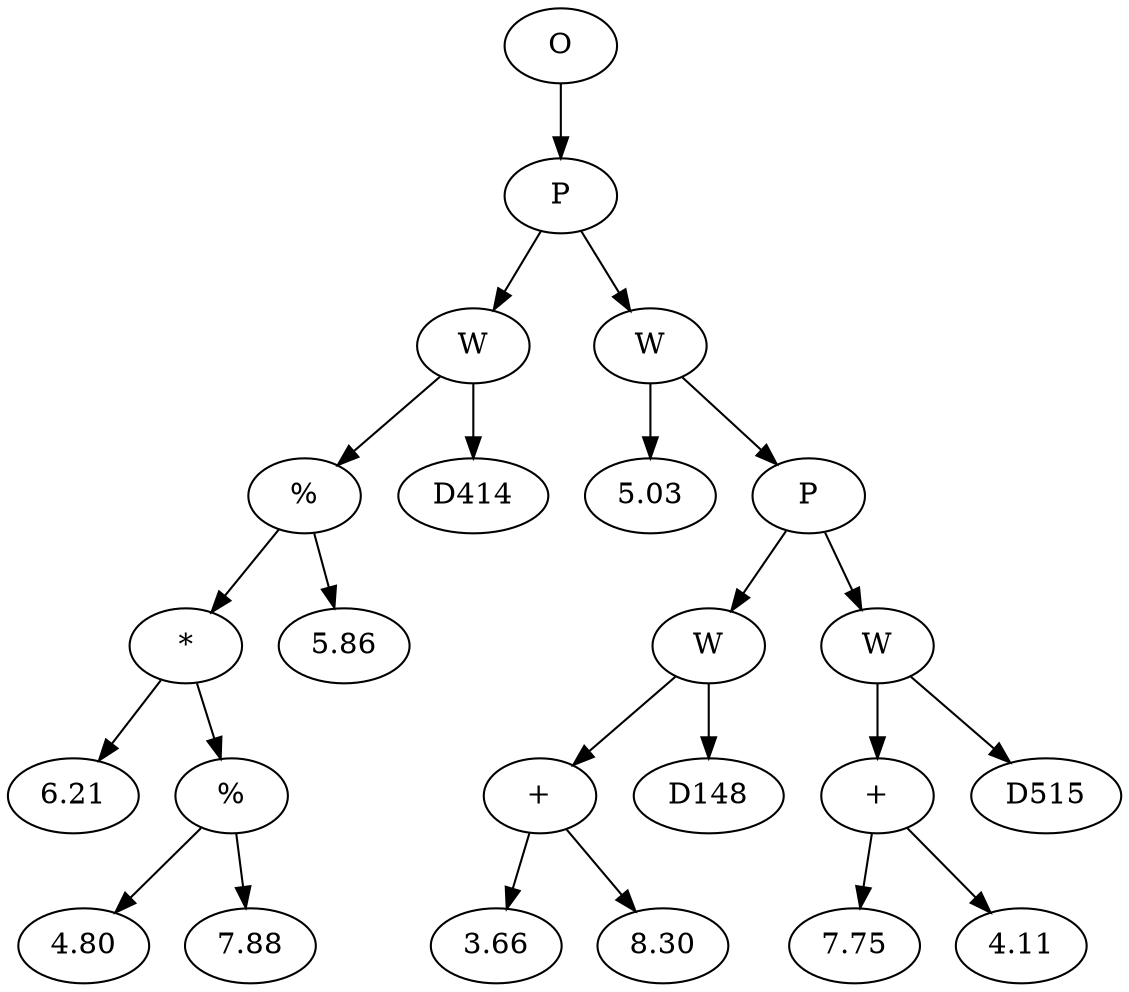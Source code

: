 // Tree
digraph {
	16340782 [label=O]
	16340783 [label=P]
	16340782 -> 16340783
	16340784 [label=W]
	16340783 -> 16340784
	16340785 [label="%"]
	16340784 -> 16340785
	16340786 [label="*"]
	16340785 -> 16340786
	16340787 [label=6.21]
	16340786 -> 16340787
	16340788 [label="%"]
	16340786 -> 16340788
	16340789 [label=4.80]
	16340788 -> 16340789
	16340790 [label=7.88]
	16340788 -> 16340790
	16340791 [label=5.86]
	16340785 -> 16340791
	16340792 [label=D414]
	16340784 -> 16340792
	16340793 [label=W]
	16340783 -> 16340793
	16340794 [label=5.03]
	16340793 -> 16340794
	16340795 [label=P]
	16340793 -> 16340795
	16340796 [label=W]
	16340795 -> 16340796
	16340797 [label="+"]
	16340796 -> 16340797
	16340798 [label=3.66]
	16340797 -> 16340798
	16340799 [label=8.30]
	16340797 -> 16340799
	16340800 [label=D148]
	16340796 -> 16340800
	16340801 [label=W]
	16340795 -> 16340801
	16340802 [label="+"]
	16340801 -> 16340802
	16340803 [label=7.75]
	16340802 -> 16340803
	16340804 [label=4.11]
	16340802 -> 16340804
	16340805 [label=D515]
	16340801 -> 16340805
}
